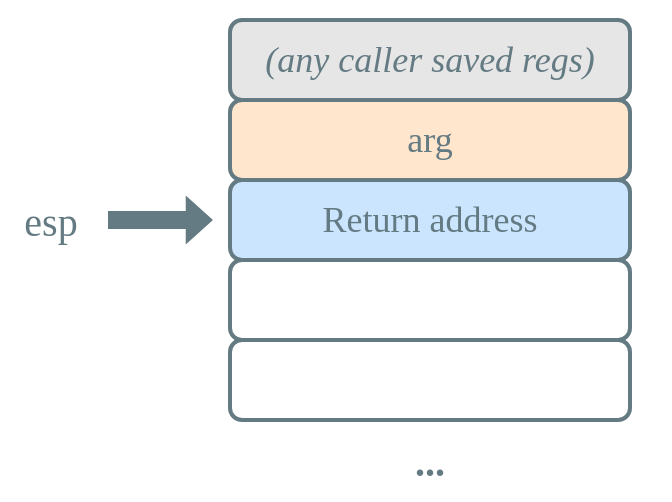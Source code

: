 <mxfile version="13.2.2" type="device"><diagram id="DsYhUr4cd_G1YVojlsjP" name="Page-1"><mxGraphModel dx="606" dy="403" grid="1" gridSize="10" guides="1" tooltips="1" connect="1" arrows="1" fold="1" page="1" pageScale="1" pageWidth="400" pageHeight="400" math="0" shadow="0" extFonts="Ubuntu^https://fonts.googleapis.com/css?family=Ubuntu|Inconsolata^https://fonts.googleapis.com/css?family=Inconsolata"><root><mxCell id="0"/><mxCell id="1" parent="0"/><mxCell id="KUwIl-3dGv1-ESxA62kN-12" value="" style="rounded=0;whiteSpace=wrap;html=1;strokeColor=none;strokeWidth=2;fillColor=none;" parent="1" vertex="1"><mxGeometry x="30" y="30" width="330" height="250" as="geometry"/></mxCell><mxCell id="KUwIl-3dGv1-ESxA62kN-1" value="&lt;i&gt;(any caller saved regs)&lt;/i&gt;" style="rounded=1;whiteSpace=wrap;html=1;fillColor=#E6E6E6;strokeColor=#657B83;strokeWidth=2;fontFamily=Ubuntu;fontSize=18;fontColor=#657B83;" parent="1" vertex="1"><mxGeometry x="140" y="40" width="200" height="40" as="geometry"/></mxCell><mxCell id="KUwIl-3dGv1-ESxA62kN-3" value="arg" style="rounded=1;whiteSpace=wrap;html=1;fillColor=#FFE6CC;strokeColor=#657B83;strokeWidth=2;fontFamily=Ubuntu;fontSize=18;fontColor=#657B83;" parent="1" vertex="1"><mxGeometry x="140" y="80" width="200" height="40" as="geometry"/></mxCell><mxCell id="KUwIl-3dGv1-ESxA62kN-4" value="&lt;span&gt;Return address&lt;/span&gt;" style="rounded=1;whiteSpace=wrap;html=1;fillColor=#CCE5FF;strokeColor=#657B83;strokeWidth=2;fontFamily=Ubuntu;fontSize=18;fontColor=#657B83;" parent="1" vertex="1"><mxGeometry x="140" y="120" width="200" height="40" as="geometry"/></mxCell><mxCell id="KUwIl-3dGv1-ESxA62kN-5" value="" style="rounded=1;whiteSpace=wrap;html=1;fillColor=none;strokeColor=#657B83;strokeWidth=2;fontFamily=Ubuntu;fontSize=18;fontColor=#657B83;" parent="1" vertex="1"><mxGeometry x="140" y="160" width="200" height="40" as="geometry"/></mxCell><mxCell id="KUwIl-3dGv1-ESxA62kN-6" value="" style="rounded=1;whiteSpace=wrap;html=1;fillColor=none;strokeColor=#657B83;strokeWidth=2;fontFamily=Ubuntu;fontSize=18;fontColor=#657B83;" parent="1" vertex="1"><mxGeometry x="140" y="200" width="200" height="40" as="geometry"/></mxCell><mxCell id="KUwIl-3dGv1-ESxA62kN-10" value="&lt;font face=&quot;Ubuntu&quot; size=&quot;1&quot; color=&quot;#657b83&quot;&gt;&lt;b style=&quot;font-size: 20px&quot;&gt;...&lt;/b&gt;&lt;/font&gt;" style="rounded=1;whiteSpace=wrap;html=1;fillColor=none;strokeColor=none;strokeWidth=2;" parent="1" vertex="1"><mxGeometry x="140" y="240" width="200" height="40" as="geometry"/></mxCell><mxCell id="jPDzONCuERq7x91xiSAC-1" value="" style="html=1;shadow=0;dashed=0;align=center;verticalAlign=middle;shape=mxgraph.arrows2.arrow;dy=0.65;dx=11.13;notch=0;strokeColor=#657B83;fillColor=#657B83;strokeWidth=2;" parent="1" vertex="1"><mxGeometry x="80" y="130" width="50" height="20" as="geometry"/></mxCell><mxCell id="jPDzONCuERq7x91xiSAC-2" value="&lt;font color=&quot;#657b83&quot; face=&quot;Ubuntu&quot;&gt;&lt;span style=&quot;font-size: 20px&quot;&gt;esp&lt;/span&gt;&lt;/font&gt;" style="text;html=1;align=center;verticalAlign=middle;resizable=0;points=[];autosize=1;" parent="1" vertex="1"><mxGeometry x="25" y="130" width="50" height="20" as="geometry"/></mxCell></root></mxGraphModel></diagram></mxfile>